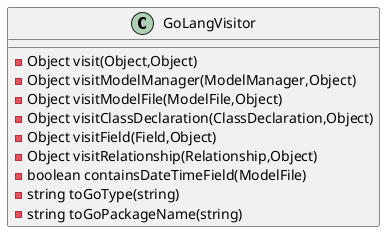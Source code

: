 @startuml
class GoLangVisitor{
   - Object visit(Object,Object)
   - Object visitModelManager(ModelManager,Object)
   - Object visitModelFile(ModelFile,Object)
   - Object visitClassDeclaration(ClassDeclaration,Object)
   - Object visitField(Field,Object)
   - Object visitRelationship(Relationship,Object)
   - boolean containsDateTimeField(ModelFile)
   - string toGoType(string)
   - string toGoPackageName(string)
}
@enduml
